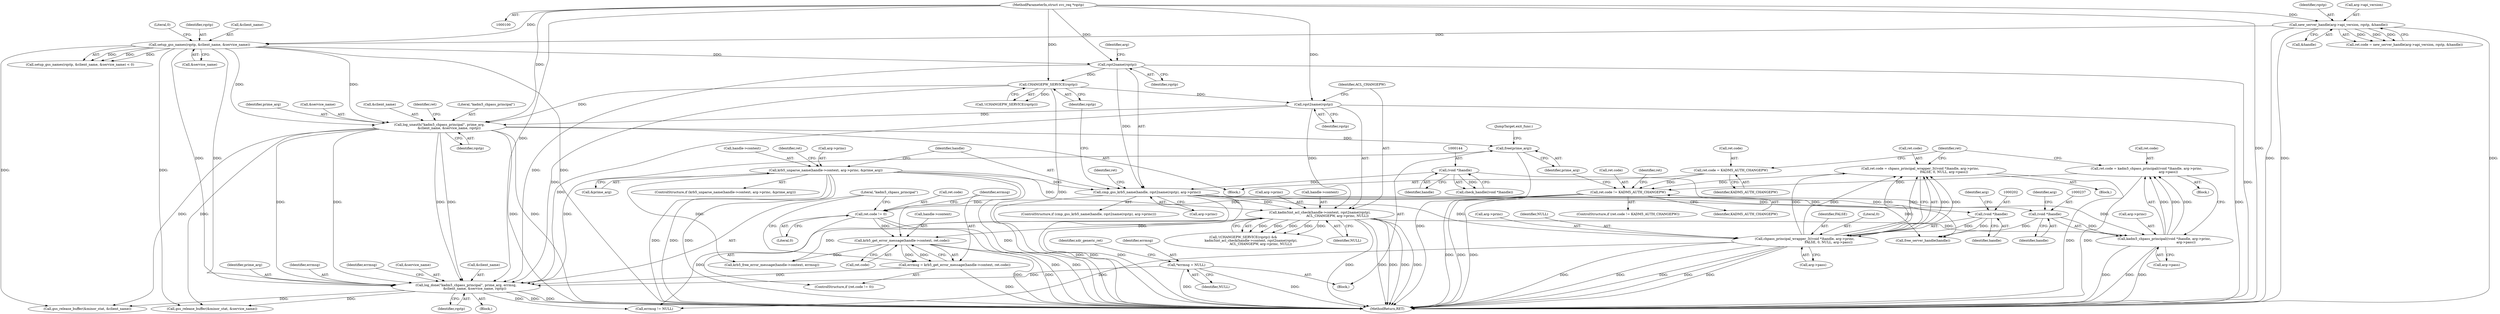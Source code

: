 digraph "0_krb5_83ed75feba32e46f736fcce0d96a0445f29b96c2_0@API" {
"1000300" [label="(Call,free(prime_arg))"];
"1000282" [label="(Call,log_done(\"kadm5_chpass_principal\", prime_arg, errmsg,\n                 &client_name, &service_name, rqstp))"];
"1000247" [label="(Call,log_unauth(\"kadm5_chpass_principal\", prime_arg,\n                   &client_name, &service_name, rqstp))"];
"1000156" [label="(Call,setup_gss_names(rqstp, &client_name, &service_name))"];
"1000129" [label="(Call,new_server_handle(arg->api_version, rqstp, &handle))"];
"1000102" [label="(MethodParameterIn,struct svc_req *rqstp)"];
"1000217" [label="(Call,CHANGEPW_SERVICE(rqstp))"];
"1000190" [label="(Call,rqst2name(rqstp))"];
"1000223" [label="(Call,rqst2name(rqstp))"];
"1000273" [label="(Call,errmsg = krb5_get_error_message(handle->context, ret.code))"];
"1000275" [label="(Call,krb5_get_error_message(handle->context, ret.code))"];
"1000171" [label="(Call,krb5_unparse_name(handle->context, arg->princ, &prime_arg))"];
"1000219" [label="(Call,kadm5int_acl_check(handle->context, rqst2name(rqstp),\n                                  ACL_CHANGEPW, arg->princ, NULL))"];
"1000188" [label="(Call,cmp_gss_krb5_name(handle, rqst2name(rqstp), arg->princ))"];
"1000143" [label="(Call,(void *)handle)"];
"1000268" [label="(Call,ret.code != 0)"];
"1000261" [label="(Call,ret.code != KADM5_AUTH_CHANGEPW)"];
"1000255" [label="(Call,ret.code = KADM5_AUTH_CHANGEPW)"];
"1000196" [label="(Call,ret.code = chpass_principal_wrapper_3((void *)handle, arg->princ,\n                                              FALSE, 0, NULL, arg->pass))"];
"1000200" [label="(Call,chpass_principal_wrapper_3((void *)handle, arg->princ,\n                                              FALSE, 0, NULL, arg->pass))"];
"1000201" [label="(Call,(void *)handle)"];
"1000231" [label="(Call,ret.code = kadm5_chpass_principal((void *)handle, arg->princ,\n                                          arg->pass))"];
"1000235" [label="(Call,kadm5_chpass_principal((void *)handle, arg->princ,\n                                          arg->pass))"];
"1000236" [label="(Call,(void *)handle)"];
"1000117" [label="(Call,*errmsg = NULL)"];
"1000283" [label="(Literal,\"kadm5_chpass_principal\")"];
"1000133" [label="(Identifier,rqstp)"];
"1000224" [label="(Identifier,rqstp)"];
"1000204" [label="(Call,arg->princ)"];
"1000226" [label="(Call,arg->princ)"];
"1000275" [label="(Call,krb5_get_error_message(handle->context, ret.code))"];
"1000279" [label="(Call,ret.code)"];
"1000134" [label="(Call,&handle)"];
"1000252" [label="(Call,&service_name)"];
"1000118" [label="(Identifier,errmsg)"];
"1000203" [label="(Identifier,handle)"];
"1000257" [label="(Identifier,ret)"];
"1000187" [label="(ControlStructure,if (cmp_gss_krb5_name(handle, rqst2name(rqstp), arg->princ)))"];
"1000250" [label="(Call,&client_name)"];
"1000129" [label="(Call,new_server_handle(arg->api_version, rqstp, &handle))"];
"1000272" [label="(Literal,0)"];
"1000183" [label="(Identifier,ret)"];
"1000201" [label="(Call,(void *)handle)"];
"1000302" [label="(JumpTarget,exit_func:)"];
"1000301" [label="(Identifier,prime_arg)"];
"1000260" [label="(ControlStructure,if (ret.code != KADM5_AUTH_CHANGEPW))"];
"1000175" [label="(Call,arg->princ)"];
"1000268" [label="(Call,ret.code != 0)"];
"1000225" [label="(Identifier,ACL_CHANGEPW)"];
"1000308" [label="(Call,gss_release_buffer(&minor_stat, &service_name))"];
"1000188" [label="(Call,cmp_gss_krb5_name(handle, rqst2name(rqstp), arg->princ))"];
"1000172" [label="(Call,handle->context)"];
"1000246" [label="(Block,)"];
"1000270" [label="(Identifier,ret)"];
"1000209" [label="(Identifier,NULL)"];
"1000265" [label="(Identifier,KADM5_AUTH_CHANGEPW)"];
"1000286" [label="(Call,&client_name)"];
"1000119" [label="(Identifier,NULL)"];
"1000230" [label="(Block,)"];
"1000191" [label="(Identifier,rqstp)"];
"1000198" [label="(Identifier,ret)"];
"1000261" [label="(Call,ret.code != KADM5_AUTH_CHANGEPW)"];
"1000162" [label="(Literal,0)"];
"1000217" [label="(Call,CHANGEPW_SERVICE(rqstp))"];
"1000157" [label="(Identifier,rqstp)"];
"1000229" [label="(Identifier,NULL)"];
"1000259" [label="(Identifier,KADM5_AUTH_CHANGEPW)"];
"1000117" [label="(Call,*errmsg = NULL)"];
"1000189" [label="(Identifier,handle)"];
"1000235" [label="(Call,kadm5_chpass_principal((void *)handle, arg->princ,\n                                          arg->pass))"];
"1000284" [label="(Identifier,prime_arg)"];
"1000242" [label="(Call,arg->pass)"];
"1000282" [label="(Call,log_done(\"kadm5_chpass_principal\", prime_arg, errmsg,\n                 &client_name, &service_name, rqstp))"];
"1000102" [label="(MethodParameterIn,struct svc_req *rqstp)"];
"1000300" [label="(Call,free(prime_arg))"];
"1000303" [label="(Call,gss_release_buffer(&minor_stat, &client_name))"];
"1000232" [label="(Call,ret.code)"];
"1000216" [label="(Call,!(CHANGEPW_SERVICE(rqstp)))"];
"1000263" [label="(Identifier,ret)"];
"1000143" [label="(Call,(void *)handle)"];
"1000190" [label="(Call,rqst2name(rqstp))"];
"1000267" [label="(ControlStructure,if (ret.code != 0))"];
"1000254" [label="(Identifier,rqstp)"];
"1000285" [label="(Identifier,errmsg)"];
"1000200" [label="(Call,chpass_principal_wrapper_3((void *)handle, arg->princ,\n                                              FALSE, 0, NULL, arg->pass))"];
"1000195" [label="(Block,)"];
"1000155" [label="(Call,setup_gss_names(rqstp, &client_name, &service_name) < 0)"];
"1000292" [label="(Call,errmsg != NULL)"];
"1000142" [label="(Call,check_handle((void *)handle))"];
"1000269" [label="(Call,ret.code)"];
"1000266" [label="(Block,)"];
"1000240" [label="(Identifier,arg)"];
"1000197" [label="(Call,ret.code)"];
"1000248" [label="(Literal,\"kadm5_chpass_principal\")"];
"1000318" [label="(MethodReturn,RET)"];
"1000170" [label="(ControlStructure,if (krb5_unparse_name(handle->context, arg->princ, &prime_arg)))"];
"1000290" [label="(Identifier,rqstp)"];
"1000121" [label="(Identifier,xdr_generic_ret)"];
"1000158" [label="(Call,&client_name)"];
"1000196" [label="(Call,ret.code = chpass_principal_wrapper_3((void *)handle, arg->princ,\n                                              FALSE, 0, NULL, arg->pass))"];
"1000238" [label="(Identifier,handle)"];
"1000293" [label="(Identifier,errmsg)"];
"1000223" [label="(Call,rqst2name(rqstp))"];
"1000193" [label="(Identifier,arg)"];
"1000276" [label="(Call,handle->context)"];
"1000207" [label="(Identifier,FALSE)"];
"1000262" [label="(Call,ret.code)"];
"1000255" [label="(Call,ret.code = KADM5_AUTH_CHANGEPW)"];
"1000288" [label="(Call,&service_name)"];
"1000192" [label="(Call,arg->princ)"];
"1000156" [label="(Call,setup_gss_names(rqstp, &client_name, &service_name))"];
"1000239" [label="(Call,arg->princ)"];
"1000220" [label="(Call,handle->context)"];
"1000218" [label="(Identifier,rqstp)"];
"1000313" [label="(Call,free_server_handle(handle))"];
"1000210" [label="(Call,arg->pass)"];
"1000295" [label="(Call,krb5_free_error_message(handle->context, errmsg))"];
"1000125" [label="(Call,ret.code = new_server_handle(arg->api_version, rqstp, &handle))"];
"1000247" [label="(Call,log_unauth(\"kadm5_chpass_principal\", prime_arg,\n                   &client_name, &service_name, rqstp))"];
"1000256" [label="(Call,ret.code)"];
"1000219" [label="(Call,kadm5int_acl_check(handle->context, rqst2name(rqstp),\n                                  ACL_CHANGEPW, arg->princ, NULL))"];
"1000145" [label="(Identifier,handle)"];
"1000171" [label="(Call,krb5_unparse_name(handle->context, arg->princ, &prime_arg))"];
"1000178" [label="(Call,&prime_arg)"];
"1000130" [label="(Call,arg->api_version)"];
"1000205" [label="(Identifier,arg)"];
"1000236" [label="(Call,(void *)handle)"];
"1000249" [label="(Identifier,prime_arg)"];
"1000103" [label="(Block,)"];
"1000273" [label="(Call,errmsg = krb5_get_error_message(handle->context, ret.code))"];
"1000231" [label="(Call,ret.code = kadm5_chpass_principal((void *)handle, arg->princ,\n                                          arg->pass))"];
"1000215" [label="(Call,!(CHANGEPW_SERVICE(rqstp)) &&\n               kadm5int_acl_check(handle->context, rqst2name(rqstp),\n                                  ACL_CHANGEPW, arg->princ, NULL))"];
"1000208" [label="(Literal,0)"];
"1000160" [label="(Call,&service_name)"];
"1000274" [label="(Identifier,errmsg)"];
"1000300" -> "1000103"  [label="AST: "];
"1000300" -> "1000301"  [label="CFG: "];
"1000301" -> "1000300"  [label="AST: "];
"1000302" -> "1000300"  [label="CFG: "];
"1000300" -> "1000318"  [label="DDG: "];
"1000282" -> "1000300"  [label="DDG: "];
"1000247" -> "1000300"  [label="DDG: "];
"1000282" -> "1000266"  [label="AST: "];
"1000282" -> "1000290"  [label="CFG: "];
"1000283" -> "1000282"  [label="AST: "];
"1000284" -> "1000282"  [label="AST: "];
"1000285" -> "1000282"  [label="AST: "];
"1000286" -> "1000282"  [label="AST: "];
"1000288" -> "1000282"  [label="AST: "];
"1000290" -> "1000282"  [label="AST: "];
"1000293" -> "1000282"  [label="CFG: "];
"1000282" -> "1000318"  [label="DDG: "];
"1000282" -> "1000318"  [label="DDG: "];
"1000247" -> "1000282"  [label="DDG: "];
"1000247" -> "1000282"  [label="DDG: "];
"1000247" -> "1000282"  [label="DDG: "];
"1000247" -> "1000282"  [label="DDG: "];
"1000273" -> "1000282"  [label="DDG: "];
"1000117" -> "1000282"  [label="DDG: "];
"1000156" -> "1000282"  [label="DDG: "];
"1000156" -> "1000282"  [label="DDG: "];
"1000223" -> "1000282"  [label="DDG: "];
"1000190" -> "1000282"  [label="DDG: "];
"1000217" -> "1000282"  [label="DDG: "];
"1000102" -> "1000282"  [label="DDG: "];
"1000282" -> "1000292"  [label="DDG: "];
"1000282" -> "1000303"  [label="DDG: "];
"1000282" -> "1000308"  [label="DDG: "];
"1000247" -> "1000246"  [label="AST: "];
"1000247" -> "1000254"  [label="CFG: "];
"1000248" -> "1000247"  [label="AST: "];
"1000249" -> "1000247"  [label="AST: "];
"1000250" -> "1000247"  [label="AST: "];
"1000252" -> "1000247"  [label="AST: "];
"1000254" -> "1000247"  [label="AST: "];
"1000257" -> "1000247"  [label="CFG: "];
"1000247" -> "1000318"  [label="DDG: "];
"1000247" -> "1000318"  [label="DDG: "];
"1000156" -> "1000247"  [label="DDG: "];
"1000156" -> "1000247"  [label="DDG: "];
"1000217" -> "1000247"  [label="DDG: "];
"1000223" -> "1000247"  [label="DDG: "];
"1000102" -> "1000247"  [label="DDG: "];
"1000247" -> "1000303"  [label="DDG: "];
"1000247" -> "1000308"  [label="DDG: "];
"1000156" -> "1000155"  [label="AST: "];
"1000156" -> "1000160"  [label="CFG: "];
"1000157" -> "1000156"  [label="AST: "];
"1000158" -> "1000156"  [label="AST: "];
"1000160" -> "1000156"  [label="AST: "];
"1000162" -> "1000156"  [label="CFG: "];
"1000156" -> "1000318"  [label="DDG: "];
"1000156" -> "1000155"  [label="DDG: "];
"1000156" -> "1000155"  [label="DDG: "];
"1000156" -> "1000155"  [label="DDG: "];
"1000129" -> "1000156"  [label="DDG: "];
"1000102" -> "1000156"  [label="DDG: "];
"1000156" -> "1000190"  [label="DDG: "];
"1000156" -> "1000303"  [label="DDG: "];
"1000156" -> "1000308"  [label="DDG: "];
"1000129" -> "1000125"  [label="AST: "];
"1000129" -> "1000134"  [label="CFG: "];
"1000130" -> "1000129"  [label="AST: "];
"1000133" -> "1000129"  [label="AST: "];
"1000134" -> "1000129"  [label="AST: "];
"1000125" -> "1000129"  [label="CFG: "];
"1000129" -> "1000318"  [label="DDG: "];
"1000129" -> "1000318"  [label="DDG: "];
"1000129" -> "1000318"  [label="DDG: "];
"1000129" -> "1000125"  [label="DDG: "];
"1000129" -> "1000125"  [label="DDG: "];
"1000129" -> "1000125"  [label="DDG: "];
"1000102" -> "1000129"  [label="DDG: "];
"1000102" -> "1000100"  [label="AST: "];
"1000102" -> "1000318"  [label="DDG: "];
"1000102" -> "1000190"  [label="DDG: "];
"1000102" -> "1000217"  [label="DDG: "];
"1000102" -> "1000223"  [label="DDG: "];
"1000217" -> "1000216"  [label="AST: "];
"1000217" -> "1000218"  [label="CFG: "];
"1000218" -> "1000217"  [label="AST: "];
"1000216" -> "1000217"  [label="CFG: "];
"1000217" -> "1000318"  [label="DDG: "];
"1000217" -> "1000216"  [label="DDG: "];
"1000190" -> "1000217"  [label="DDG: "];
"1000217" -> "1000223"  [label="DDG: "];
"1000190" -> "1000188"  [label="AST: "];
"1000190" -> "1000191"  [label="CFG: "];
"1000191" -> "1000190"  [label="AST: "];
"1000193" -> "1000190"  [label="CFG: "];
"1000190" -> "1000318"  [label="DDG: "];
"1000190" -> "1000188"  [label="DDG: "];
"1000223" -> "1000219"  [label="AST: "];
"1000223" -> "1000224"  [label="CFG: "];
"1000224" -> "1000223"  [label="AST: "];
"1000225" -> "1000223"  [label="CFG: "];
"1000223" -> "1000318"  [label="DDG: "];
"1000223" -> "1000219"  [label="DDG: "];
"1000273" -> "1000267"  [label="AST: "];
"1000273" -> "1000275"  [label="CFG: "];
"1000274" -> "1000273"  [label="AST: "];
"1000275" -> "1000273"  [label="AST: "];
"1000283" -> "1000273"  [label="CFG: "];
"1000273" -> "1000318"  [label="DDG: "];
"1000275" -> "1000273"  [label="DDG: "];
"1000275" -> "1000273"  [label="DDG: "];
"1000275" -> "1000279"  [label="CFG: "];
"1000276" -> "1000275"  [label="AST: "];
"1000279" -> "1000275"  [label="AST: "];
"1000275" -> "1000318"  [label="DDG: "];
"1000275" -> "1000318"  [label="DDG: "];
"1000171" -> "1000275"  [label="DDG: "];
"1000219" -> "1000275"  [label="DDG: "];
"1000268" -> "1000275"  [label="DDG: "];
"1000275" -> "1000295"  [label="DDG: "];
"1000171" -> "1000170"  [label="AST: "];
"1000171" -> "1000178"  [label="CFG: "];
"1000172" -> "1000171"  [label="AST: "];
"1000175" -> "1000171"  [label="AST: "];
"1000178" -> "1000171"  [label="AST: "];
"1000183" -> "1000171"  [label="CFG: "];
"1000189" -> "1000171"  [label="CFG: "];
"1000171" -> "1000318"  [label="DDG: "];
"1000171" -> "1000318"  [label="DDG: "];
"1000171" -> "1000318"  [label="DDG: "];
"1000171" -> "1000318"  [label="DDG: "];
"1000171" -> "1000188"  [label="DDG: "];
"1000171" -> "1000219"  [label="DDG: "];
"1000171" -> "1000295"  [label="DDG: "];
"1000219" -> "1000215"  [label="AST: "];
"1000219" -> "1000229"  [label="CFG: "];
"1000220" -> "1000219"  [label="AST: "];
"1000225" -> "1000219"  [label="AST: "];
"1000226" -> "1000219"  [label="AST: "];
"1000229" -> "1000219"  [label="AST: "];
"1000215" -> "1000219"  [label="CFG: "];
"1000219" -> "1000318"  [label="DDG: "];
"1000219" -> "1000318"  [label="DDG: "];
"1000219" -> "1000318"  [label="DDG: "];
"1000219" -> "1000318"  [label="DDG: "];
"1000219" -> "1000318"  [label="DDG: "];
"1000219" -> "1000215"  [label="DDG: "];
"1000219" -> "1000215"  [label="DDG: "];
"1000219" -> "1000215"  [label="DDG: "];
"1000219" -> "1000215"  [label="DDG: "];
"1000219" -> "1000215"  [label="DDG: "];
"1000188" -> "1000219"  [label="DDG: "];
"1000219" -> "1000235"  [label="DDG: "];
"1000219" -> "1000292"  [label="DDG: "];
"1000219" -> "1000295"  [label="DDG: "];
"1000188" -> "1000187"  [label="AST: "];
"1000188" -> "1000192"  [label="CFG: "];
"1000189" -> "1000188"  [label="AST: "];
"1000192" -> "1000188"  [label="AST: "];
"1000198" -> "1000188"  [label="CFG: "];
"1000218" -> "1000188"  [label="CFG: "];
"1000188" -> "1000318"  [label="DDG: "];
"1000188" -> "1000318"  [label="DDG: "];
"1000188" -> "1000318"  [label="DDG: "];
"1000143" -> "1000188"  [label="DDG: "];
"1000188" -> "1000201"  [label="DDG: "];
"1000188" -> "1000200"  [label="DDG: "];
"1000188" -> "1000236"  [label="DDG: "];
"1000188" -> "1000235"  [label="DDG: "];
"1000188" -> "1000313"  [label="DDG: "];
"1000143" -> "1000142"  [label="AST: "];
"1000143" -> "1000145"  [label="CFG: "];
"1000144" -> "1000143"  [label="AST: "];
"1000145" -> "1000143"  [label="AST: "];
"1000142" -> "1000143"  [label="CFG: "];
"1000143" -> "1000142"  [label="DDG: "];
"1000143" -> "1000313"  [label="DDG: "];
"1000268" -> "1000267"  [label="AST: "];
"1000268" -> "1000272"  [label="CFG: "];
"1000269" -> "1000268"  [label="AST: "];
"1000272" -> "1000268"  [label="AST: "];
"1000274" -> "1000268"  [label="CFG: "];
"1000283" -> "1000268"  [label="CFG: "];
"1000268" -> "1000318"  [label="DDG: "];
"1000268" -> "1000318"  [label="DDG: "];
"1000261" -> "1000268"  [label="DDG: "];
"1000261" -> "1000260"  [label="AST: "];
"1000261" -> "1000265"  [label="CFG: "];
"1000262" -> "1000261"  [label="AST: "];
"1000265" -> "1000261"  [label="AST: "];
"1000270" -> "1000261"  [label="CFG: "];
"1000301" -> "1000261"  [label="CFG: "];
"1000261" -> "1000318"  [label="DDG: "];
"1000261" -> "1000318"  [label="DDG: "];
"1000261" -> "1000318"  [label="DDG: "];
"1000255" -> "1000261"  [label="DDG: "];
"1000196" -> "1000261"  [label="DDG: "];
"1000231" -> "1000261"  [label="DDG: "];
"1000255" -> "1000246"  [label="AST: "];
"1000255" -> "1000259"  [label="CFG: "];
"1000256" -> "1000255"  [label="AST: "];
"1000259" -> "1000255"  [label="AST: "];
"1000263" -> "1000255"  [label="CFG: "];
"1000196" -> "1000195"  [label="AST: "];
"1000196" -> "1000200"  [label="CFG: "];
"1000197" -> "1000196"  [label="AST: "];
"1000200" -> "1000196"  [label="AST: "];
"1000263" -> "1000196"  [label="CFG: "];
"1000196" -> "1000318"  [label="DDG: "];
"1000200" -> "1000196"  [label="DDG: "];
"1000200" -> "1000196"  [label="DDG: "];
"1000200" -> "1000196"  [label="DDG: "];
"1000200" -> "1000196"  [label="DDG: "];
"1000200" -> "1000196"  [label="DDG: "];
"1000200" -> "1000196"  [label="DDG: "];
"1000200" -> "1000210"  [label="CFG: "];
"1000201" -> "1000200"  [label="AST: "];
"1000204" -> "1000200"  [label="AST: "];
"1000207" -> "1000200"  [label="AST: "];
"1000208" -> "1000200"  [label="AST: "];
"1000209" -> "1000200"  [label="AST: "];
"1000210" -> "1000200"  [label="AST: "];
"1000200" -> "1000318"  [label="DDG: "];
"1000200" -> "1000318"  [label="DDG: "];
"1000200" -> "1000318"  [label="DDG: "];
"1000200" -> "1000318"  [label="DDG: "];
"1000200" -> "1000318"  [label="DDG: "];
"1000201" -> "1000200"  [label="DDG: "];
"1000200" -> "1000292"  [label="DDG: "];
"1000201" -> "1000203"  [label="CFG: "];
"1000202" -> "1000201"  [label="AST: "];
"1000203" -> "1000201"  [label="AST: "];
"1000205" -> "1000201"  [label="CFG: "];
"1000201" -> "1000313"  [label="DDG: "];
"1000231" -> "1000230"  [label="AST: "];
"1000231" -> "1000235"  [label="CFG: "];
"1000232" -> "1000231"  [label="AST: "];
"1000235" -> "1000231"  [label="AST: "];
"1000263" -> "1000231"  [label="CFG: "];
"1000231" -> "1000318"  [label="DDG: "];
"1000235" -> "1000231"  [label="DDG: "];
"1000235" -> "1000231"  [label="DDG: "];
"1000235" -> "1000231"  [label="DDG: "];
"1000235" -> "1000242"  [label="CFG: "];
"1000236" -> "1000235"  [label="AST: "];
"1000239" -> "1000235"  [label="AST: "];
"1000242" -> "1000235"  [label="AST: "];
"1000235" -> "1000318"  [label="DDG: "];
"1000235" -> "1000318"  [label="DDG: "];
"1000235" -> "1000318"  [label="DDG: "];
"1000236" -> "1000235"  [label="DDG: "];
"1000236" -> "1000238"  [label="CFG: "];
"1000237" -> "1000236"  [label="AST: "];
"1000238" -> "1000236"  [label="AST: "];
"1000240" -> "1000236"  [label="CFG: "];
"1000236" -> "1000313"  [label="DDG: "];
"1000117" -> "1000103"  [label="AST: "];
"1000117" -> "1000119"  [label="CFG: "];
"1000118" -> "1000117"  [label="AST: "];
"1000119" -> "1000117"  [label="AST: "];
"1000121" -> "1000117"  [label="CFG: "];
"1000117" -> "1000318"  [label="DDG: "];
"1000117" -> "1000318"  [label="DDG: "];
}
